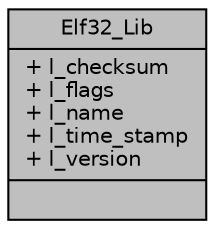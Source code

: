 digraph "Elf32_Lib"
{
 // LATEX_PDF_SIZE
  edge [fontname="Helvetica",fontsize="10",labelfontname="Helvetica",labelfontsize="10"];
  node [fontname="Helvetica",fontsize="10",shape=record];
  Node1 [label="{Elf32_Lib\n|+ l_checksum\l+ l_flags\l+ l_name\l+ l_time_stamp\l+ l_version\l|}",height=0.2,width=0.4,color="black", fillcolor="grey75", style="filled", fontcolor="black",tooltip=" "];
}
